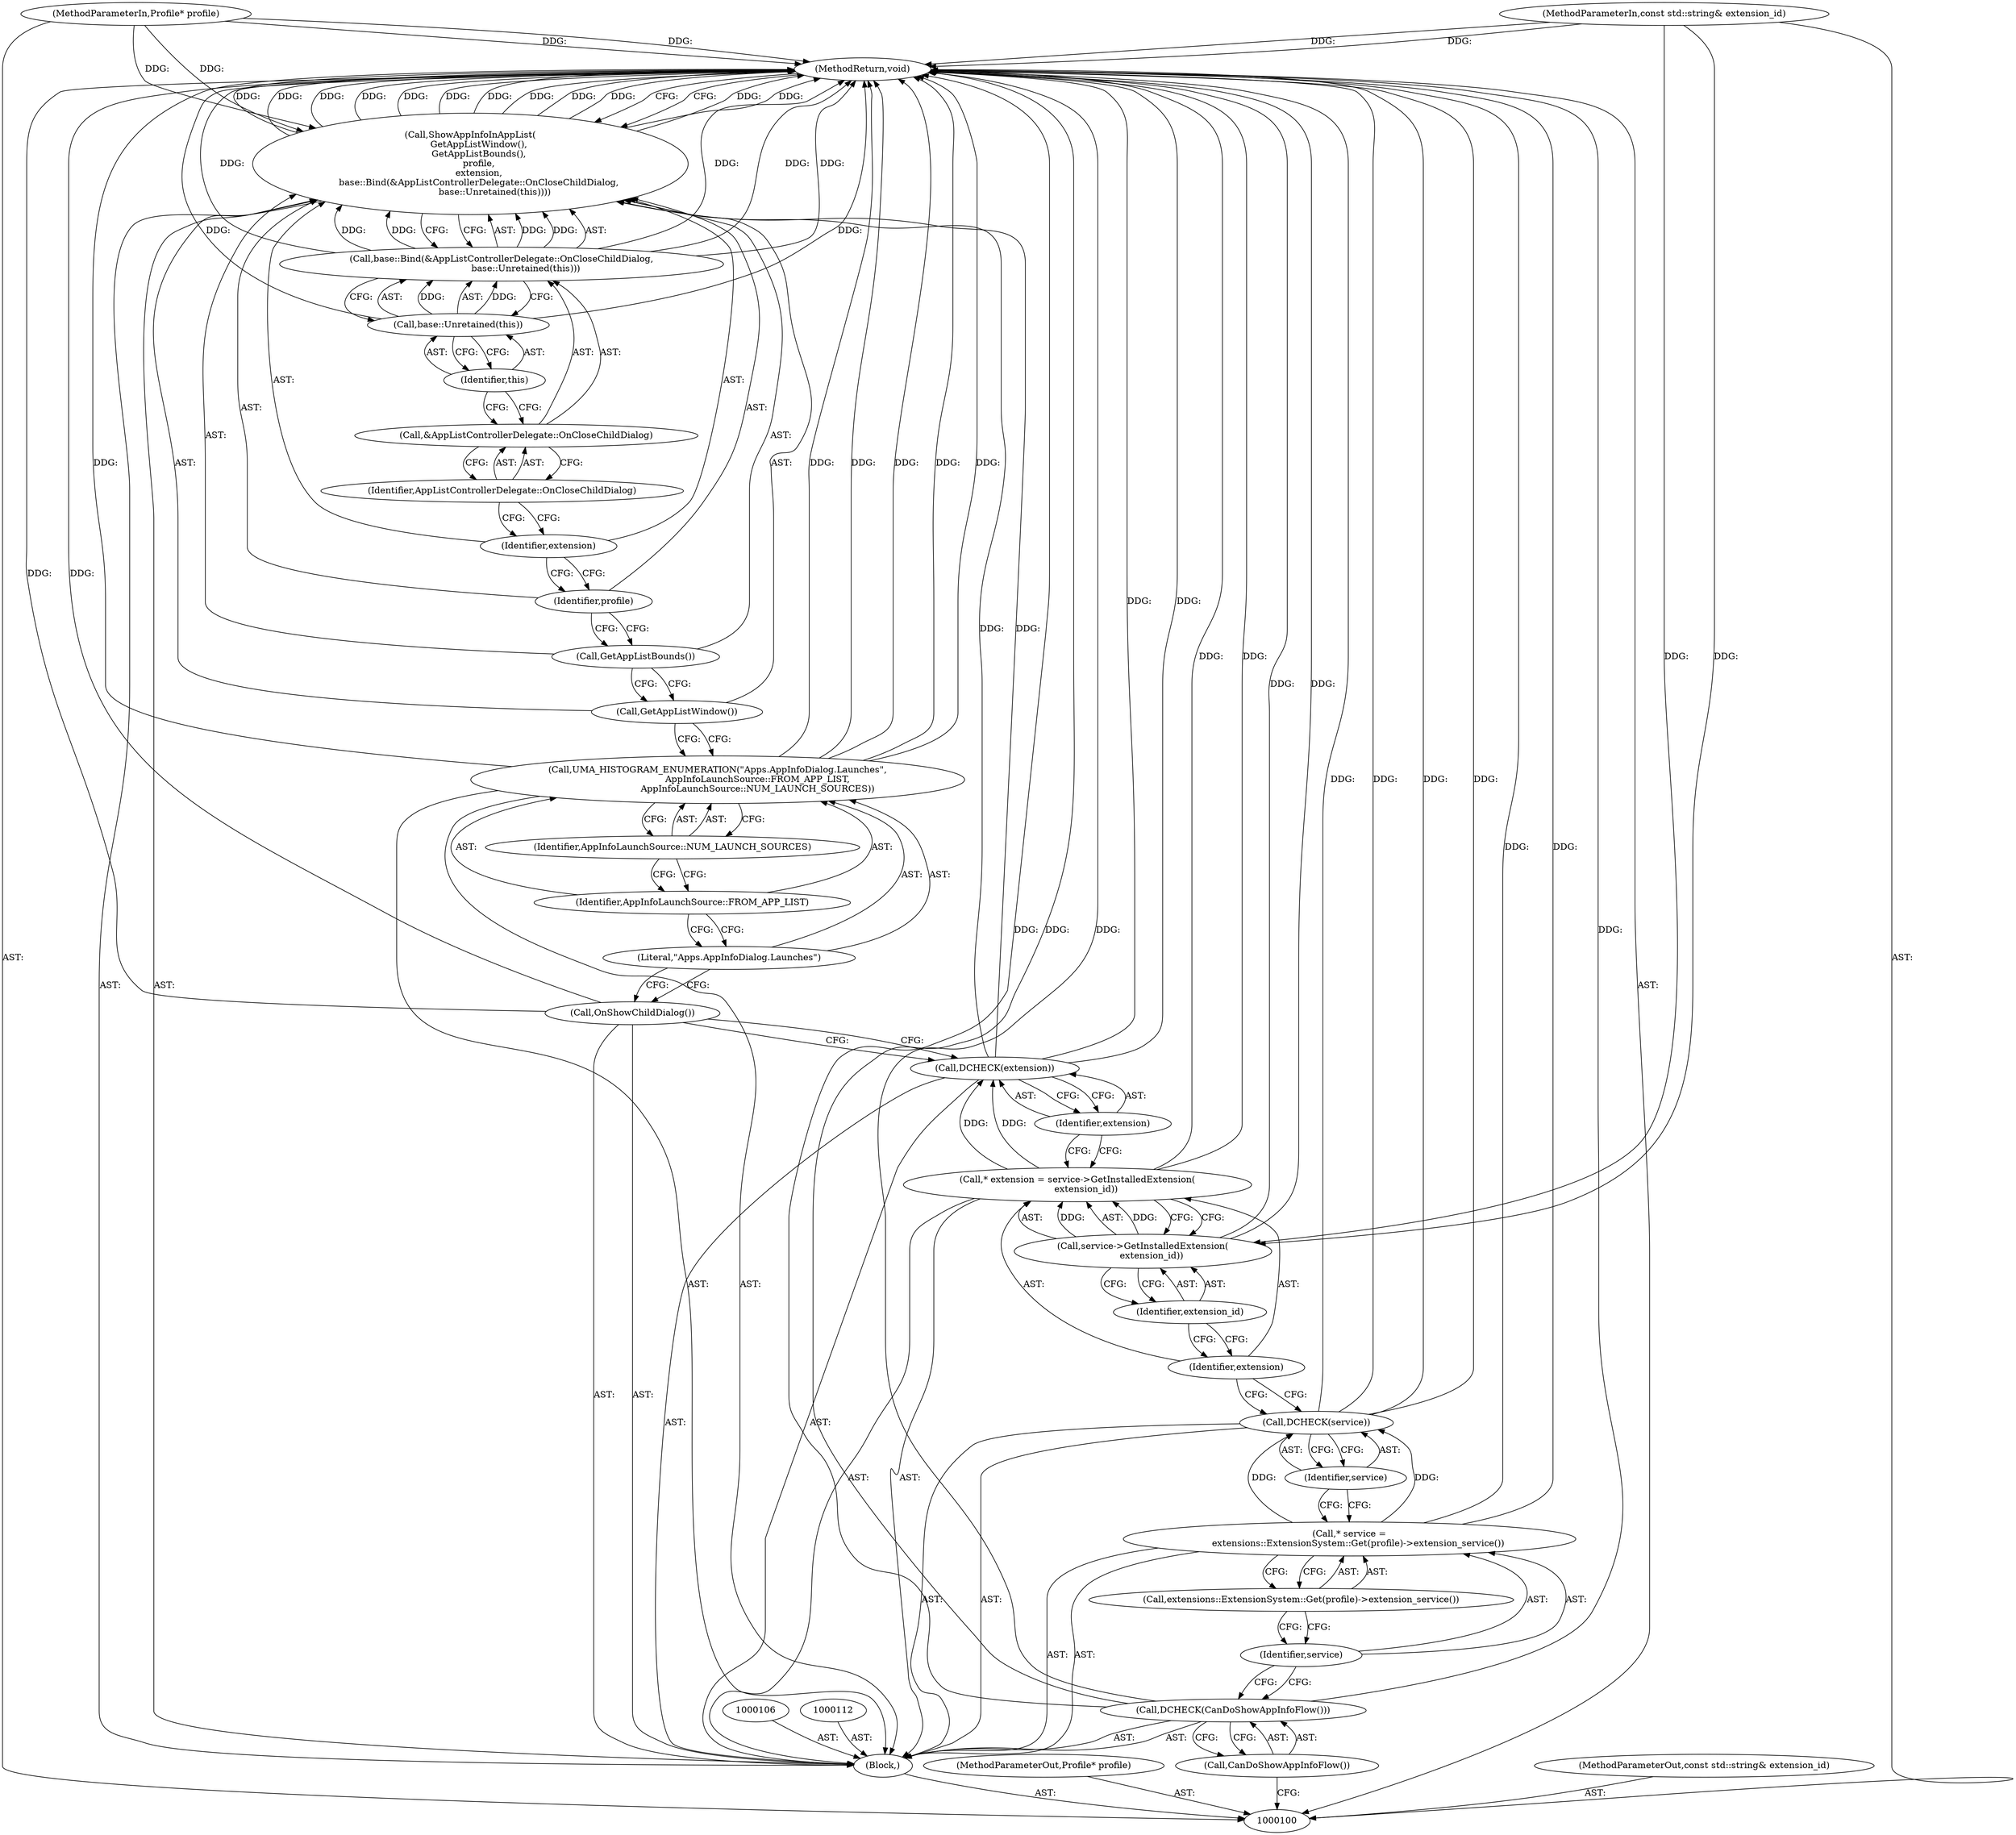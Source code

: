 digraph "1_Chrome_db93178bcaaf7e99ebb18bd51fa99b2feaf47e1f" {
"1000134" [label="(MethodReturn,void)"];
"1000118" [label="(Identifier,extension)"];
"1000117" [label="(Call,DCHECK(extension))"];
"1000119" [label="(Call,OnShowChildDialog())"];
"1000120" [label="(Call,UMA_HISTOGRAM_ENUMERATION(\"Apps.AppInfoDialog.Launches\",\n                            AppInfoLaunchSource::FROM_APP_LIST,\n                            AppInfoLaunchSource::NUM_LAUNCH_SOURCES))"];
"1000121" [label="(Literal,\"Apps.AppInfoDialog.Launches\")"];
"1000122" [label="(Identifier,AppInfoLaunchSource::FROM_APP_LIST)"];
"1000123" [label="(Identifier,AppInfoLaunchSource::NUM_LAUNCH_SOURCES)"];
"1000124" [label="(Call,ShowAppInfoInAppList(\n      GetAppListWindow(),\n      GetAppListBounds(),\n      profile,\n      extension,\n      base::Bind(&AppListControllerDelegate::OnCloseChildDialog,\n                 base::Unretained(this))))"];
"1000125" [label="(Call,GetAppListWindow())"];
"1000101" [label="(MethodParameterIn,Profile* profile)"];
"1000198" [label="(MethodParameterOut,Profile* profile)"];
"1000126" [label="(Call,GetAppListBounds())"];
"1000127" [label="(Identifier,profile)"];
"1000128" [label="(Identifier,extension)"];
"1000130" [label="(Call,&AppListControllerDelegate::OnCloseChildDialog)"];
"1000131" [label="(Identifier,AppListControllerDelegate::OnCloseChildDialog)"];
"1000129" [label="(Call,base::Bind(&AppListControllerDelegate::OnCloseChildDialog,\n                 base::Unretained(this)))"];
"1000132" [label="(Call,base::Unretained(this))"];
"1000133" [label="(Identifier,this)"];
"1000103" [label="(Block,)"];
"1000102" [label="(MethodParameterIn,const std::string& extension_id)"];
"1000199" [label="(MethodParameterOut,const std::string& extension_id)"];
"1000105" [label="(Call,CanDoShowAppInfoFlow())"];
"1000104" [label="(Call,DCHECK(CanDoShowAppInfoFlow()))"];
"1000107" [label="(Call,* service =\n      extensions::ExtensionSystem::Get(profile)->extension_service())"];
"1000108" [label="(Identifier,service)"];
"1000109" [label="(Call,extensions::ExtensionSystem::Get(profile)->extension_service())"];
"1000110" [label="(Call,DCHECK(service))"];
"1000111" [label="(Identifier,service)"];
"1000113" [label="(Call,* extension = service->GetInstalledExtension(\n      extension_id))"];
"1000114" [label="(Identifier,extension)"];
"1000115" [label="(Call,service->GetInstalledExtension(\n      extension_id))"];
"1000116" [label="(Identifier,extension_id)"];
"1000134" -> "1000100"  [label="AST: "];
"1000134" -> "1000124"  [label="CFG: "];
"1000117" -> "1000134"  [label="DDG: "];
"1000124" -> "1000134"  [label="DDG: "];
"1000124" -> "1000134"  [label="DDG: "];
"1000124" -> "1000134"  [label="DDG: "];
"1000124" -> "1000134"  [label="DDG: "];
"1000124" -> "1000134"  [label="DDG: "];
"1000124" -> "1000134"  [label="DDG: "];
"1000104" -> "1000134"  [label="DDG: "];
"1000104" -> "1000134"  [label="DDG: "];
"1000113" -> "1000134"  [label="DDG: "];
"1000120" -> "1000134"  [label="DDG: "];
"1000120" -> "1000134"  [label="DDG: "];
"1000120" -> "1000134"  [label="DDG: "];
"1000119" -> "1000134"  [label="DDG: "];
"1000107" -> "1000134"  [label="DDG: "];
"1000129" -> "1000134"  [label="DDG: "];
"1000129" -> "1000134"  [label="DDG: "];
"1000132" -> "1000134"  [label="DDG: "];
"1000102" -> "1000134"  [label="DDG: "];
"1000101" -> "1000134"  [label="DDG: "];
"1000110" -> "1000134"  [label="DDG: "];
"1000110" -> "1000134"  [label="DDG: "];
"1000115" -> "1000134"  [label="DDG: "];
"1000118" -> "1000117"  [label="AST: "];
"1000118" -> "1000113"  [label="CFG: "];
"1000117" -> "1000118"  [label="CFG: "];
"1000117" -> "1000103"  [label="AST: "];
"1000117" -> "1000118"  [label="CFG: "];
"1000118" -> "1000117"  [label="AST: "];
"1000119" -> "1000117"  [label="CFG: "];
"1000117" -> "1000134"  [label="DDG: "];
"1000113" -> "1000117"  [label="DDG: "];
"1000117" -> "1000124"  [label="DDG: "];
"1000119" -> "1000103"  [label="AST: "];
"1000119" -> "1000117"  [label="CFG: "];
"1000121" -> "1000119"  [label="CFG: "];
"1000119" -> "1000134"  [label="DDG: "];
"1000120" -> "1000103"  [label="AST: "];
"1000120" -> "1000123"  [label="CFG: "];
"1000121" -> "1000120"  [label="AST: "];
"1000122" -> "1000120"  [label="AST: "];
"1000123" -> "1000120"  [label="AST: "];
"1000125" -> "1000120"  [label="CFG: "];
"1000120" -> "1000134"  [label="DDG: "];
"1000120" -> "1000134"  [label="DDG: "];
"1000120" -> "1000134"  [label="DDG: "];
"1000121" -> "1000120"  [label="AST: "];
"1000121" -> "1000119"  [label="CFG: "];
"1000122" -> "1000121"  [label="CFG: "];
"1000122" -> "1000120"  [label="AST: "];
"1000122" -> "1000121"  [label="CFG: "];
"1000123" -> "1000122"  [label="CFG: "];
"1000123" -> "1000120"  [label="AST: "];
"1000123" -> "1000122"  [label="CFG: "];
"1000120" -> "1000123"  [label="CFG: "];
"1000124" -> "1000103"  [label="AST: "];
"1000124" -> "1000129"  [label="CFG: "];
"1000125" -> "1000124"  [label="AST: "];
"1000126" -> "1000124"  [label="AST: "];
"1000127" -> "1000124"  [label="AST: "];
"1000128" -> "1000124"  [label="AST: "];
"1000129" -> "1000124"  [label="AST: "];
"1000134" -> "1000124"  [label="CFG: "];
"1000124" -> "1000134"  [label="DDG: "];
"1000124" -> "1000134"  [label="DDG: "];
"1000124" -> "1000134"  [label="DDG: "];
"1000124" -> "1000134"  [label="DDG: "];
"1000124" -> "1000134"  [label="DDG: "];
"1000124" -> "1000134"  [label="DDG: "];
"1000101" -> "1000124"  [label="DDG: "];
"1000117" -> "1000124"  [label="DDG: "];
"1000129" -> "1000124"  [label="DDG: "];
"1000129" -> "1000124"  [label="DDG: "];
"1000125" -> "1000124"  [label="AST: "];
"1000125" -> "1000120"  [label="CFG: "];
"1000126" -> "1000125"  [label="CFG: "];
"1000101" -> "1000100"  [label="AST: "];
"1000101" -> "1000134"  [label="DDG: "];
"1000101" -> "1000124"  [label="DDG: "];
"1000198" -> "1000100"  [label="AST: "];
"1000126" -> "1000124"  [label="AST: "];
"1000126" -> "1000125"  [label="CFG: "];
"1000127" -> "1000126"  [label="CFG: "];
"1000127" -> "1000124"  [label="AST: "];
"1000127" -> "1000126"  [label="CFG: "];
"1000128" -> "1000127"  [label="CFG: "];
"1000128" -> "1000124"  [label="AST: "];
"1000128" -> "1000127"  [label="CFG: "];
"1000131" -> "1000128"  [label="CFG: "];
"1000130" -> "1000129"  [label="AST: "];
"1000130" -> "1000131"  [label="CFG: "];
"1000131" -> "1000130"  [label="AST: "];
"1000133" -> "1000130"  [label="CFG: "];
"1000131" -> "1000130"  [label="AST: "];
"1000131" -> "1000128"  [label="CFG: "];
"1000130" -> "1000131"  [label="CFG: "];
"1000129" -> "1000124"  [label="AST: "];
"1000129" -> "1000132"  [label="CFG: "];
"1000130" -> "1000129"  [label="AST: "];
"1000132" -> "1000129"  [label="AST: "];
"1000124" -> "1000129"  [label="CFG: "];
"1000129" -> "1000134"  [label="DDG: "];
"1000129" -> "1000134"  [label="DDG: "];
"1000129" -> "1000124"  [label="DDG: "];
"1000129" -> "1000124"  [label="DDG: "];
"1000132" -> "1000129"  [label="DDG: "];
"1000132" -> "1000129"  [label="AST: "];
"1000132" -> "1000133"  [label="CFG: "];
"1000133" -> "1000132"  [label="AST: "];
"1000129" -> "1000132"  [label="CFG: "];
"1000132" -> "1000134"  [label="DDG: "];
"1000132" -> "1000129"  [label="DDG: "];
"1000133" -> "1000132"  [label="AST: "];
"1000133" -> "1000130"  [label="CFG: "];
"1000132" -> "1000133"  [label="CFG: "];
"1000103" -> "1000100"  [label="AST: "];
"1000104" -> "1000103"  [label="AST: "];
"1000106" -> "1000103"  [label="AST: "];
"1000107" -> "1000103"  [label="AST: "];
"1000110" -> "1000103"  [label="AST: "];
"1000112" -> "1000103"  [label="AST: "];
"1000113" -> "1000103"  [label="AST: "];
"1000117" -> "1000103"  [label="AST: "];
"1000119" -> "1000103"  [label="AST: "];
"1000120" -> "1000103"  [label="AST: "];
"1000124" -> "1000103"  [label="AST: "];
"1000102" -> "1000100"  [label="AST: "];
"1000102" -> "1000134"  [label="DDG: "];
"1000102" -> "1000115"  [label="DDG: "];
"1000199" -> "1000100"  [label="AST: "];
"1000105" -> "1000104"  [label="AST: "];
"1000105" -> "1000100"  [label="CFG: "];
"1000104" -> "1000105"  [label="CFG: "];
"1000104" -> "1000103"  [label="AST: "];
"1000104" -> "1000105"  [label="CFG: "];
"1000105" -> "1000104"  [label="AST: "];
"1000108" -> "1000104"  [label="CFG: "];
"1000104" -> "1000134"  [label="DDG: "];
"1000104" -> "1000134"  [label="DDG: "];
"1000107" -> "1000103"  [label="AST: "];
"1000107" -> "1000109"  [label="CFG: "];
"1000108" -> "1000107"  [label="AST: "];
"1000109" -> "1000107"  [label="AST: "];
"1000111" -> "1000107"  [label="CFG: "];
"1000107" -> "1000134"  [label="DDG: "];
"1000107" -> "1000110"  [label="DDG: "];
"1000108" -> "1000107"  [label="AST: "];
"1000108" -> "1000104"  [label="CFG: "];
"1000109" -> "1000108"  [label="CFG: "];
"1000109" -> "1000107"  [label="AST: "];
"1000109" -> "1000108"  [label="CFG: "];
"1000107" -> "1000109"  [label="CFG: "];
"1000110" -> "1000103"  [label="AST: "];
"1000110" -> "1000111"  [label="CFG: "];
"1000111" -> "1000110"  [label="AST: "];
"1000114" -> "1000110"  [label="CFG: "];
"1000110" -> "1000134"  [label="DDG: "];
"1000110" -> "1000134"  [label="DDG: "];
"1000107" -> "1000110"  [label="DDG: "];
"1000111" -> "1000110"  [label="AST: "];
"1000111" -> "1000107"  [label="CFG: "];
"1000110" -> "1000111"  [label="CFG: "];
"1000113" -> "1000103"  [label="AST: "];
"1000113" -> "1000115"  [label="CFG: "];
"1000114" -> "1000113"  [label="AST: "];
"1000115" -> "1000113"  [label="AST: "];
"1000118" -> "1000113"  [label="CFG: "];
"1000113" -> "1000134"  [label="DDG: "];
"1000115" -> "1000113"  [label="DDG: "];
"1000113" -> "1000117"  [label="DDG: "];
"1000114" -> "1000113"  [label="AST: "];
"1000114" -> "1000110"  [label="CFG: "];
"1000116" -> "1000114"  [label="CFG: "];
"1000115" -> "1000113"  [label="AST: "];
"1000115" -> "1000116"  [label="CFG: "];
"1000116" -> "1000115"  [label="AST: "];
"1000113" -> "1000115"  [label="CFG: "];
"1000115" -> "1000134"  [label="DDG: "];
"1000115" -> "1000113"  [label="DDG: "];
"1000102" -> "1000115"  [label="DDG: "];
"1000116" -> "1000115"  [label="AST: "];
"1000116" -> "1000114"  [label="CFG: "];
"1000115" -> "1000116"  [label="CFG: "];
}
